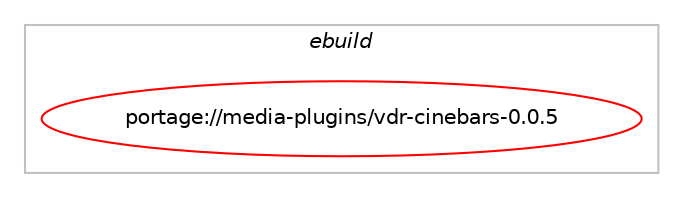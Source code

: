 digraph prolog {

# *************
# Graph options
# *************

newrank=true;
concentrate=true;
compound=true;
graph [rankdir=LR,fontname=Helvetica,fontsize=10,ranksep=1.5];#, ranksep=2.5, nodesep=0.2];
edge  [arrowhead=vee];
node  [fontname=Helvetica,fontsize=10];

# **********
# The ebuild
# **********

subgraph cluster_leftcol {
color=gray;
label=<<i>ebuild</i>>;
id [label="portage://media-plugins/vdr-cinebars-0.0.5", color=red, width=4, href="../media-plugins/vdr-cinebars-0.0.5.svg"];
}

# ****************
# The dependencies
# ****************

subgraph cluster_midcol {
color=gray;
label=<<i>dependencies</i>>;
subgraph cluster_compile {
fillcolor="#eeeeee";
style=filled;
label=<<i>compile</i>>;
# *** BEGIN UNKNOWN DEPENDENCY TYPE (TODO) ***
# id -> equal(package_dependency(portage://media-plugins/vdr-cinebars-0.0.5,install,no,media-tv,gentoo-vdr-scripts,none,[,,],[],[]))
# *** END UNKNOWN DEPENDENCY TYPE (TODO) ***

# *** BEGIN UNKNOWN DEPENDENCY TYPE (TODO) ***
# id -> equal(package_dependency(portage://media-plugins/vdr-cinebars-0.0.5,install,no,media-video,vdr,greaterequal,[1.6.0,,,1.6.0],[],[]))
# *** END UNKNOWN DEPENDENCY TYPE (TODO) ***

# *** BEGIN UNKNOWN DEPENDENCY TYPE (TODO) ***
# id -> equal(package_dependency(portage://media-plugins/vdr-cinebars-0.0.5,install,no,sys-kernel,linux-headers,none,[,,],[],[]))
# *** END UNKNOWN DEPENDENCY TYPE (TODO) ***

}
subgraph cluster_compileandrun {
fillcolor="#eeeeee";
style=filled;
label=<<i>compile and run</i>>;
}
subgraph cluster_run {
fillcolor="#eeeeee";
style=filled;
label=<<i>run</i>>;
# *** BEGIN UNKNOWN DEPENDENCY TYPE (TODO) ***
# id -> equal(package_dependency(portage://media-plugins/vdr-cinebars-0.0.5,run,no,app-eselect,eselect-vdr,none,[,,],[],[]))
# *** END UNKNOWN DEPENDENCY TYPE (TODO) ***

# *** BEGIN UNKNOWN DEPENDENCY TYPE (TODO) ***
# id -> equal(package_dependency(portage://media-plugins/vdr-cinebars-0.0.5,run,no,media-tv,gentoo-vdr-scripts,none,[,,],[],[]))
# *** END UNKNOWN DEPENDENCY TYPE (TODO) ***

# *** BEGIN UNKNOWN DEPENDENCY TYPE (TODO) ***
# id -> equal(package_dependency(portage://media-plugins/vdr-cinebars-0.0.5,run,no,media-video,vdr,greaterequal,[1.6.0,,,1.6.0],[],[]))
# *** END UNKNOWN DEPENDENCY TYPE (TODO) ***

}
}

# **************
# The candidates
# **************

subgraph cluster_choices {
rank=same;
color=gray;
label=<<i>candidates</i>>;

}

}
